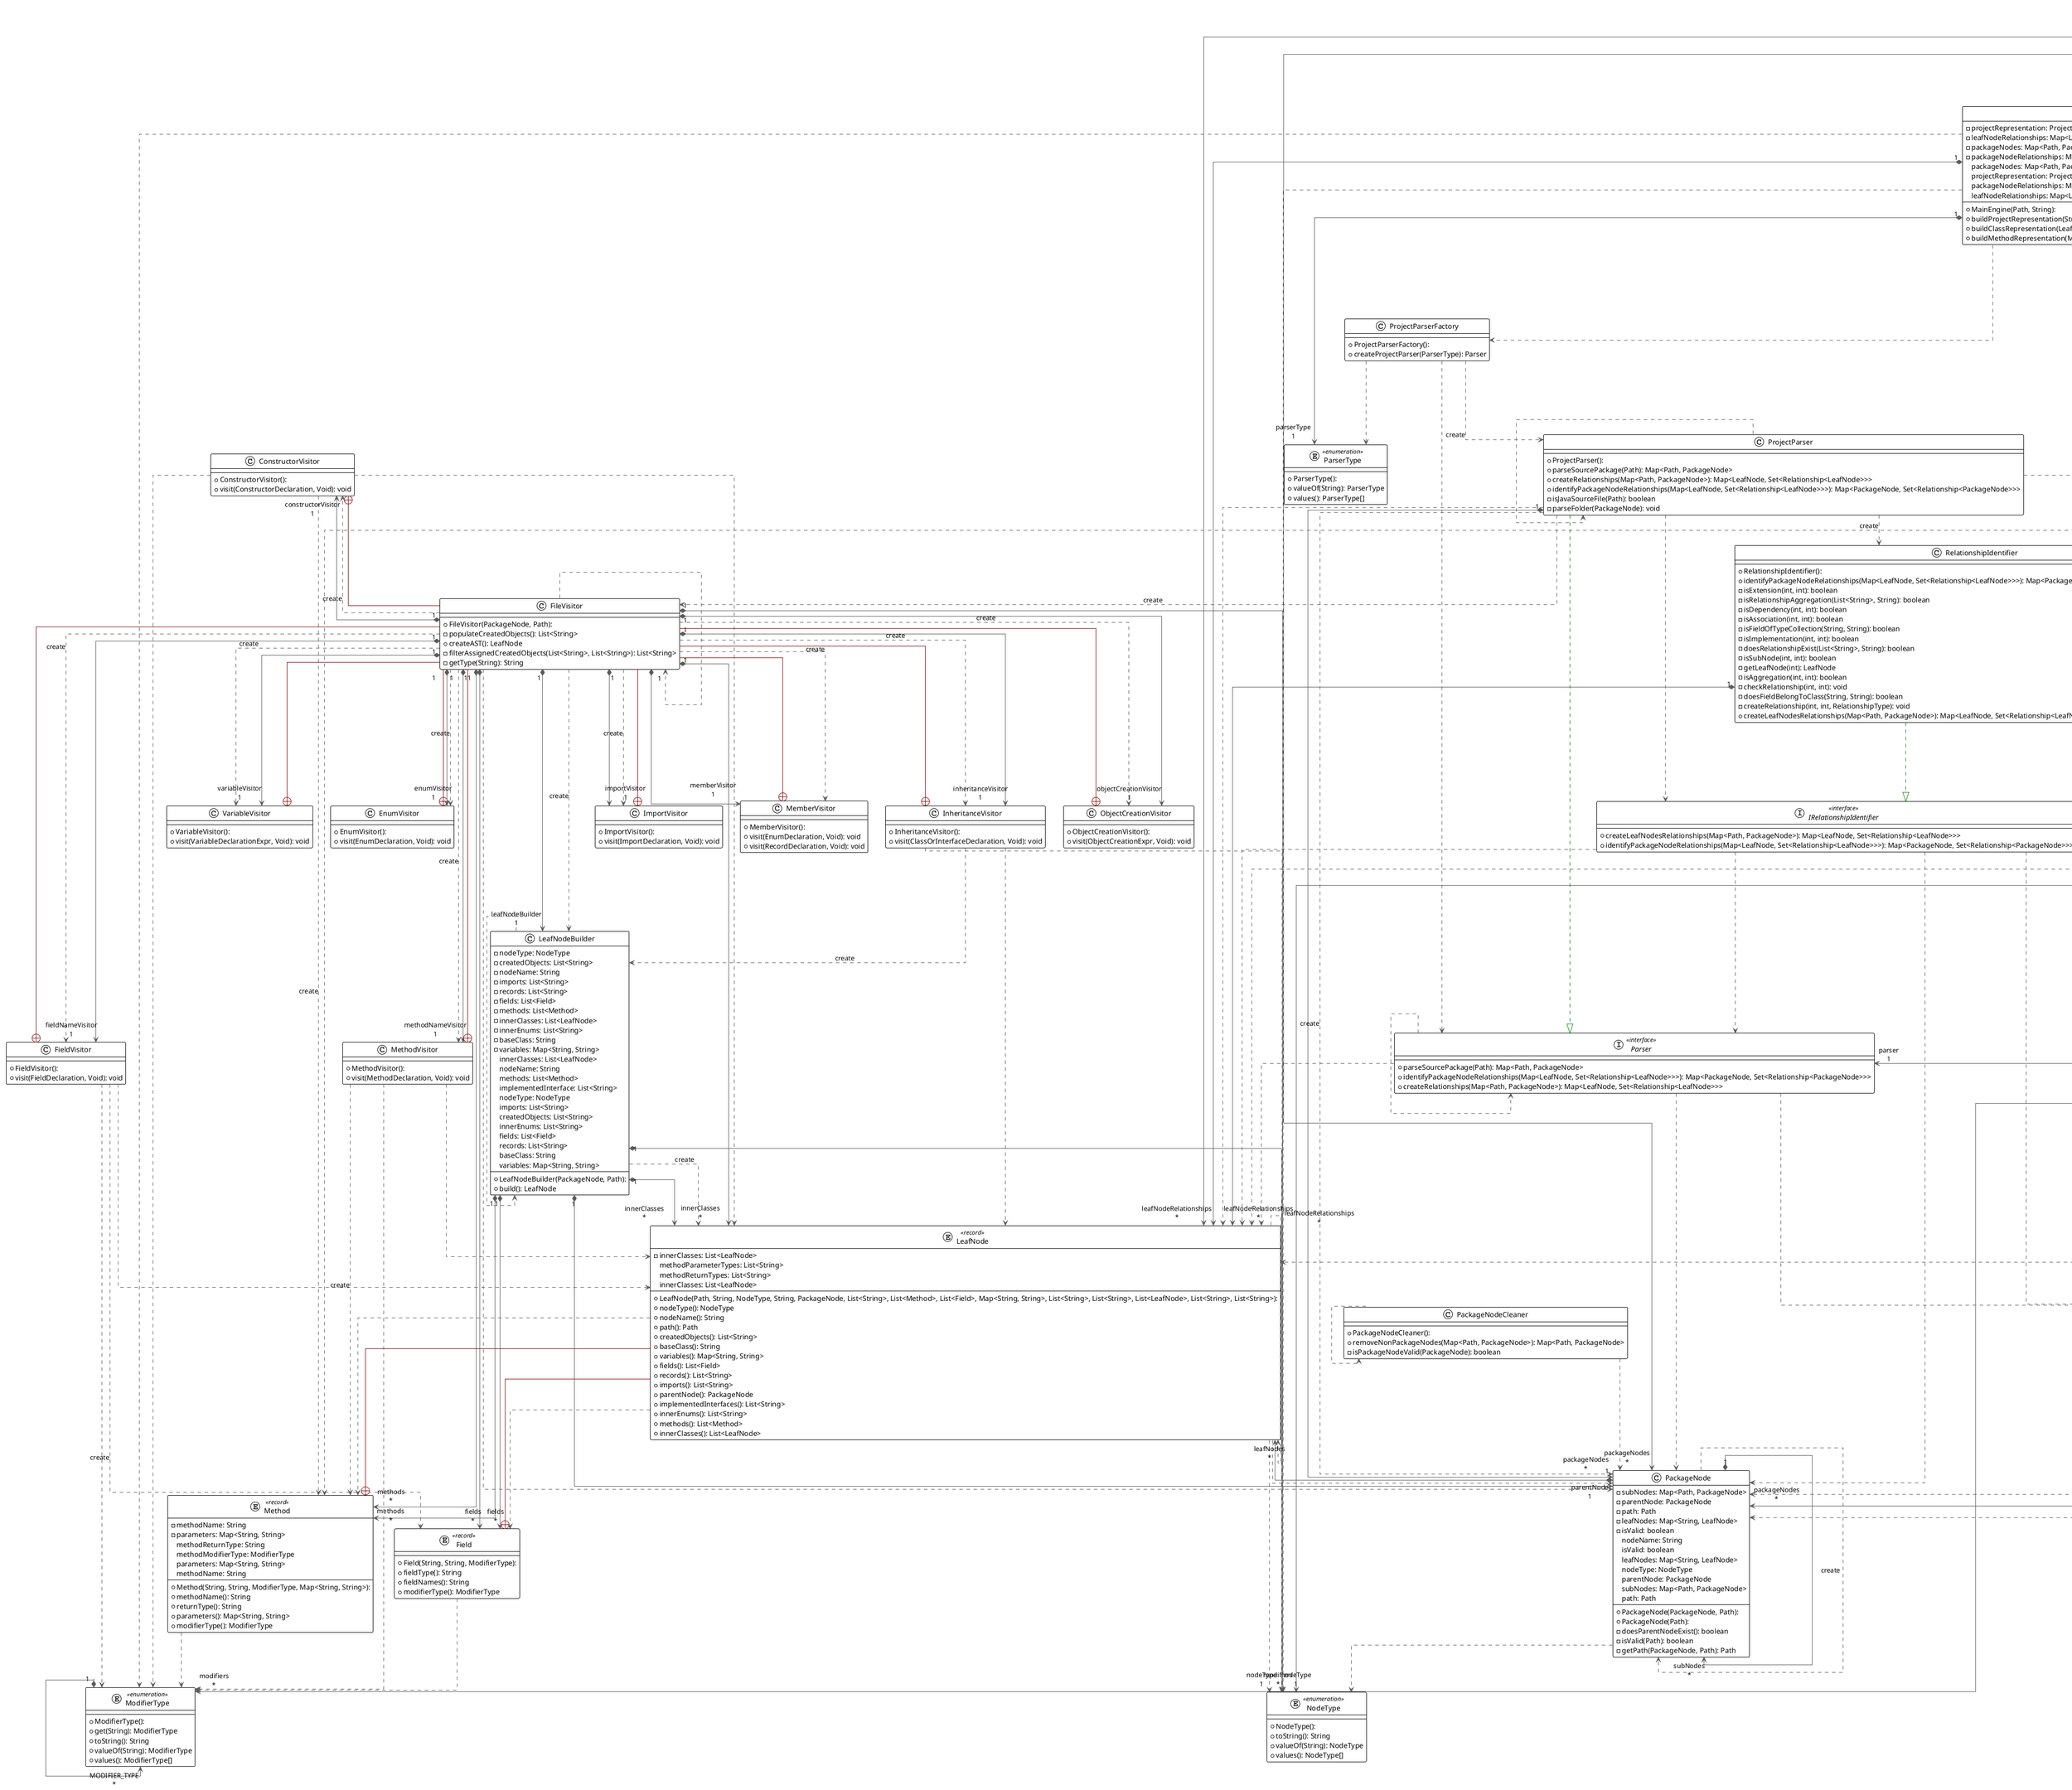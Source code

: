 @startuml

!theme plain
top to bottom direction
skinparam linetype ortho

class ClassRepresentation {
  + ClassRepresentation(String, List<NodeType>, List<String>, List<MethodRepresentation>, Set<Relationship<LeafNode>>, List<String>): 
  - modifiers: List<NodeType>
  - interfaces: List<String>
  - methods: List<MethodRepresentation>
  - className: String
  - relationships: Set<Relationship<LeafNode>>
  + toString(): String
  + findMethod(String): MethodRepresentation
   className: String
   modifiers: List<NodeType>
   methods: List<MethodRepresentation>
   relationships: Set<Relationship<LeafNode>>
   interfaces: List<String>
}
class ConstructorVisitor {
  + ConstructorVisitor(): 
  + visit(ConstructorDeclaration, Void): void
}
class DemoApp {
  + DemoApp(): 
  + setUp(): void
  + main(String[]): void
}
interface Directive << interface >>
class DirectiveFactory {
  + DirectiveFactory(): 
  + createDirective(String): Directive
}
class DirectiveParser {
  + DirectiveParser(String): 
  + parse(): Map<String, String>
}
class EnumVisitor {
  + EnumVisitor(): 
  + visit(EnumDeclaration, Void): void
}
entity Field << record >> {
  + Field(String, String, ModifierType): 
  + fieldType(): String
  + fieldNames(): String
  + modifierType(): ModifierType
}
class FieldVisitor {
  + FieldVisitor(): 
  + visit(FieldDeclaration, Void): void
}
class FileVisitor {
  + FileVisitor(PackageNode, Path): 
  - populateCreatedObjects(): List<String>
  + createAST(): LeafNode
  - filterAssignedCreatedObjects(List<String>, List<String>): List<String>
  - getType(String): String
}
class HappyPathTestCase {
  + HappyPathTestCase(String, String, String, List<String>): 
  - methodToTest: String
  - testType: String
  - directives: List<String>
  - testName: String
  - classToTest: String
   directives: List<String>
   classToTest: String
   methodToTest: String
   testName: String
   testType: String
}
interface IRelationshipIdentifier << interface >> {
  + createLeafNodesRelationships(Map<Path, PackageNode>): Map<LeafNode, Set<Relationship<LeafNode>>>
  + identifyPackageNodeRelationships(Map<LeafNode, Set<Relationship<LeafNode>>>): Map<PackageNode, Set<Relationship<PackageNode>>>
}
class ImportVisitor {
  + ImportVisitor(): 
  + visit(ImportDeclaration, Void): void
}
class InheritanceVisitor {
  + InheritanceVisitor(): 
  + visit(ClassOrInterfaceDeclaration, Void): void
}
entity LeafNode << record >> {
  + LeafNode(Path, String, NodeType, String, PackageNode, List<String>, List<Method>, List<Field>, Map<String, String>, List<String>, List<String>, List<LeafNode>, List<String>, List<String>): 
  - innerClasses: List<LeafNode>
  + nodeType(): NodeType
  + nodeName(): String
  + path(): Path
  + createdObjects(): List<String>
  + baseClass(): String
  + variables(): Map<String, String>
  + fields(): List<Field>
  + records(): List<String>
  + imports(): List<String>
  + parentNode(): PackageNode
  + implementedInterfaces(): List<String>
  + innerEnums(): List<String>
  + methods(): List<Method>
  + innerClasses(): List<LeafNode>
   methodParameterTypes: List<String>
   methodReturnTypes: List<String>
   innerClasses: List<LeafNode>
}
class LeafNodeBuilder {
  + LeafNodeBuilder(PackageNode, Path): 
  - nodeType: NodeType
  - createdObjects: List<String>
  - nodeName: String
  - imports: List<String>
  - records: List<String>
  - fields: List<Field>
  - methods: List<Method>
  - innerClasses: List<LeafNode>
  - innerEnums: List<String>
  - baseClass: String
  - variables: Map<String, String>
  + build(): LeafNode
   innerClasses: List<LeafNode>
   nodeName: String
   methods: List<Method>
   implementedInterface: List<String>
   nodeType: NodeType
   imports: List<String>
   createdObjects: List<String>
   innerEnums: List<String>
   fields: List<Field>
   records: List<String>
   baseClass: String
   variables: Map<String, String>
}
class MainEngine {
  + MainEngine(Path, String): 
  - projectRepresentation: ProjectRepresentation
  - leafNodeRelationships: Map<LeafNode, Set<Relationship<LeafNode>>>
  - packageNodes: Map<Path, PackageNode>
  - packageNodeRelationships: Map<PackageNode, Set<Relationship<PackageNode>>>
  + buildProjectRepresentation(String, Map<Path, PackageNode>, Map<PackageNode, Set<Relationship<PackageNode>>>, Map<LeafNode, Set<Relationship<LeafNode>>>): ProjectRepresentation
  + buildClassRepresentation(LeafNode, Map<LeafNode, Set<Relationship<LeafNode>>>): ClassRepresentation
  + buildMethodRepresentation(Method, Set<Relationship<LeafNode>>, List<String>): MethodRepresentation
   packageNodes: Map<Path, PackageNode>
   projectRepresentation: ProjectRepresentation
   packageNodeRelationships: Map<PackageNode, Set<Relationship<PackageNode>>>
   leafNodeRelationships: Map<LeafNode, Set<Relationship<LeafNode>>>
}
class MemberVisitor {
  + MemberVisitor(): 
  + visit(EnumDeclaration, Void): void
  + visit(RecordDeclaration, Void): void
}
entity Method << record >> {
  + Method(String, String, ModifierType, Map<String, String>): 
  - methodName: String
  - parameters: Map<String, String>
  + methodName(): String
  + returnType(): String
  + parameters(): Map<String, String>
  + modifierType(): ModifierType
   methodReturnType: String
   methodModifierType: ModifierType
   parameters: Map<String, String>
   methodName: String
}
class MethodNotFoundException {
  + MethodNotFoundException(String): 
}
class MethodRepresentation {
  + MethodRepresentation(String, String, Map<String, String>, List<ModifierType>, Set<Relationship<LeafNode>>, List<String>): 
  - modifiers: List<ModifierType>
  - returnType: String
  - relationships: Set<Relationship<LeafNode>>
  - methodName: String
  - parameters: Map<String, String>
  + toString(): String
   parameters: Map<String, String>
   methodName: String
   modifiers: List<ModifierType>
   returnType: String
   relationships: Set<Relationship<LeafNode>>
}
class MethodVisitor {
  + MethodVisitor(): 
  + visit(MethodDeclaration, Void): void
}
enum ModifierType << enumeration >> {
  + ModifierType(): 
  + get(String): ModifierType
  + toString(): String
  + valueOf(String): ModifierType
  + values(): ModifierType[]
}
enum NodeType << enumeration >> {
  + NodeType(): 
  + toString(): String
  + valueOf(String): NodeType
  + values(): NodeType[]
}
class ObjectCreationVisitor {
  + ObjectCreationVisitor(): 
  + visit(ObjectCreationExpr, Void): void
}
class PackageNode {
  + PackageNode(PackageNode, Path): 
  + PackageNode(Path): 
  - subNodes: Map<Path, PackageNode>
  - parentNode: PackageNode
  - path: Path
  - leafNodes: Map<String, LeafNode>
  - isValid: boolean
  - doesParentNodeExist(): boolean
  - isValid(Path): boolean
  - getPath(PackageNode, Path): Path
   nodeName: String
   isValid: boolean
   leafNodes: Map<String, LeafNode>
   nodeType: NodeType
   parentNode: PackageNode
   subNodes: Map<Path, PackageNode>
   path: Path
}
class PackageNodeCleaner {
  + PackageNodeCleaner(): 
  + removeNonPackageNodes(Map<Path, PackageNode>): Map<Path, PackageNode>
  - isPackageNodeValid(PackageNode): boolean
}
interface Parser << interface >> {
  + parseSourcePackage(Path): Map<Path, PackageNode>
  + identifyPackageNodeRelationships(Map<LeafNode, Set<Relationship<LeafNode>>>): Map<PackageNode, Set<Relationship<PackageNode>>>
  + createRelationships(Map<Path, PackageNode>): Map<LeafNode, Set<Relationship<LeafNode>>>
}
enum ParserType << enumeration >> {
  + ParserType(): 
  + valueOf(String): ParserType
  + values(): ParserType[]
}
class ProjectParser {
  + ProjectParser(): 
  + parseSourcePackage(Path): Map<Path, PackageNode>
  + createRelationships(Map<Path, PackageNode>): Map<LeafNode, Set<Relationship<LeafNode>>>
  + identifyPackageNodeRelationships(Map<LeafNode, Set<Relationship<LeafNode>>>): Map<PackageNode, Set<Relationship<PackageNode>>>
  - isJavaSourceFile(Path): boolean
  - parseFolder(PackageNode): void
}
class ProjectParserFactory {
  + ProjectParserFactory(): 
  + createProjectParser(ParserType): Parser
}
class ProjectRepresentation {
  + ProjectRepresentation(String, List<ClassRepresentation>, Set<Relationship<PackageNode>>): 
  - projectName: String
  - classes: List<ClassRepresentation>
  - relationships: Set<Relationship<PackageNode>>
  + toString(): String
  + findClass(String): ClassRepresentation
   classes: List<ClassRepresentation>
   relationships: Set<Relationship<PackageNode>>
   projectName: String
}
class RainyDayTestCase {
  + RainyDayTestCase(String, String, String, List<String>): 
  - classToTest: String
  - methodToTest: String
  - directives: List<String>
  - testType: String
  - testName: String
   directives: List<String>
   classToTest: String
   methodToTest: String
   testName: String
   testType: String
}
entity Relationship<T> << record >> {
  + Relationship(T, T, RelationshipType): 
  + relationshipType(): RelationshipType
  + startingNode(): T
  + endingNode(): T
}
class RelationshipIdentifier {
  + RelationshipIdentifier(): 
  + identifyPackageNodeRelationships(Map<LeafNode, Set<Relationship<LeafNode>>>): Map<PackageNode, Set<Relationship<PackageNode>>>
  - isExtension(int, int): boolean
  - isRelationshipAggregation(List<String>, String): boolean
  - isDependency(int, int): boolean
  - isAssociation(int, int): boolean
  - isFieldOfTypeCollection(String, String): boolean
  - isImplementation(int, int): boolean
  - doesRelationshipExist(List<String>, String): boolean
  - isSubNode(int, int): boolean
  - getLeafNode(int): LeafNode
  - isAggregation(int, int): boolean
  - checkRelationship(int, int): void
  - doesFieldBelongToClass(String, String): boolean
  - createRelationship(int, int, RelationshipType): void
  + createLeafNodesRelationships(Map<Path, PackageNode>): Map<LeafNode, Set<Relationship<LeafNode>>>
}
enum RelationshipType << enumeration >> {
  + RelationshipType(): 
  + toString(): String
  + values(): RelationshipType[]
  + valueOf(String): RelationshipType
}
interface SrcElement << interface >>
interface TestCase << interface >> {
   directives: List<String>
   classToTest: String
   methodToTest: String
   testName: String
   testType: String
}
class TestCaseFactory {
  + TestCaseFactory(): 
  + createTestCase(String, String, String, String, List<String>): TestCase
}
class TestCaseParser {
  + TestCaseParser(): 
  # getBufferedReader(Path): BufferedReader
  - parseLineToTestCase(String): TestCase
  + parseTestCases(Path): List<TestCase>
}
class VariableVisitor {
  + VariableVisitor(): 
  + visit(VariableDeclarationExpr, Void): void
}

ClassRepresentation      -[#595959,dashed]->  LeafNode                
ClassRepresentation      -[#595959,dashed]->  MethodNotFoundException : "«create»"
ClassRepresentation     "1" *-[#595959,plain]-> "methods\n*" MethodRepresentation    
ClassRepresentation     "1" *-[#595959,plain]-> "modifiers\n*" NodeType                
ClassRepresentation     "1" *-[#595959,plain]-> "relationships\n*" Relationship            
ClassRepresentation      -[#008200,dashed]-^  SrcElement              
ConstructorVisitor       +-[#820000,plain]-  FileVisitor             
ConstructorVisitor       -[#595959,dashed]->  LeafNode                
ConstructorVisitor       -[#595959,dashed]->  Method                  : "«create»"
ConstructorVisitor       -[#595959,dashed]->  ModifierType            
DemoApp                  -[#595959,dashed]->  DemoApp                 : "«create»"
DemoApp                 "1" *-[#595959,plain]-> "leafNodeRelationships\n*" LeafNode                
DemoApp                  -[#595959,dashed]->  MainEngine              : "«create»"
DemoApp                 "1" *-[#595959,plain]-> "mainEngine\n1" MainEngine              
DemoApp                 "1" *-[#595959,plain]-> "packageNodes\n*" PackageNode             
DemoApp                 "1" *-[#595959,plain]-> "projectRepresentation\n1" ProjectRepresentation   
DemoApp                  -[#595959,dashed]->  Relationship            
DirectiveFactory         -[#595959,dashed]->  Directive               
EnumVisitor              +-[#820000,plain]-  FileVisitor             
Field                    +-[#820000,plain]-  LeafNode                
Field                    -[#595959,dashed]->  ModifierType            
FieldVisitor             -[#595959,dashed]->  Field                   : "«create»"
FieldVisitor             +-[#820000,plain]-  FileVisitor             
FieldVisitor             -[#595959,dashed]->  LeafNode                
FieldVisitor             -[#595959,dashed]->  ModifierType            
FileVisitor              -[#595959,dashed]->  ConstructorVisitor      : "«create»"
FileVisitor             "1" *-[#595959,plain]-> "constructorVisitor\n1" ConstructorVisitor      
FileVisitor             "1" *-[#595959,plain]-> "enumVisitor\n1" EnumVisitor             
FileVisitor              -[#595959,dashed]->  EnumVisitor             : "«create»"
FileVisitor             "1" *-[#595959,plain]-> "fields\n*" Field                   
FileVisitor              -[#595959,dashed]->  FieldVisitor            : "«create»"
FileVisitor             "1" *-[#595959,plain]-> "fieldNameVisitor\n1" FieldVisitor            
FileVisitor              -[#595959,dashed]->  FileVisitor             
FileVisitor             "1" *-[#595959,plain]-> "importVisitor\n1" ImportVisitor           
FileVisitor              -[#595959,dashed]->  ImportVisitor           : "«create»"
FileVisitor             "1" *-[#595959,plain]-> "inheritanceVisitor\n1" InheritanceVisitor      
FileVisitor              -[#595959,dashed]->  InheritanceVisitor      : "«create»"
FileVisitor             "1" *-[#595959,plain]-> "innerClasses\n*" LeafNode                
FileVisitor             "1" *-[#595959,plain]-> "leafNodeBuilder\n1" LeafNodeBuilder         
FileVisitor              -[#595959,dashed]->  LeafNodeBuilder         : "«create»"
FileVisitor             "1" *-[#595959,plain]-> "memberVisitor\n1" MemberVisitor           
FileVisitor              -[#595959,dashed]->  MemberVisitor           : "«create»"
FileVisitor             "1" *-[#595959,plain]-> "methods\n*" Method                  
FileVisitor              -[#595959,dashed]->  MethodVisitor           : "«create»"
FileVisitor             "1" *-[#595959,plain]-> "methodNameVisitor\n1" MethodVisitor           
FileVisitor             "1" *-[#595959,plain]-> "nodeType\n1" NodeType                
FileVisitor             "1" *-[#595959,plain]-> "objectCreationVisitor\n1" ObjectCreationVisitor   
FileVisitor              -[#595959,dashed]->  ObjectCreationVisitor   : "«create»"
FileVisitor              -[#595959,dashed]->  PackageNode             
FileVisitor              -[#595959,dashed]->  VariableVisitor         : "«create»"
FileVisitor             "1" *-[#595959,plain]-> "variableVisitor\n1" VariableVisitor         
HappyPathTestCase        -[#008200,dashed]-^  TestCase                
IRelationshipIdentifier  -[#595959,dashed]->  LeafNode                
IRelationshipIdentifier  -[#595959,dashed]->  PackageNode             
IRelationshipIdentifier  -[#595959,dashed]->  Parser                  
IRelationshipIdentifier  -[#595959,dashed]->  Relationship            
ImportVisitor            +-[#820000,plain]-  FileVisitor             
InheritanceVisitor       +-[#820000,plain]-  FileVisitor             
InheritanceVisitor       -[#595959,dashed]->  LeafNode                
InheritanceVisitor       -[#595959,dashed]->  LeafNodeBuilder         : "«create»"
InheritanceVisitor       -[#595959,dashed]->  NodeType                
LeafNode                 -[#595959,dashed]->  Field                   
LeafNode                 -[#595959,dashed]->  LeafNode                
LeafNode                 -[#595959,dashed]->  Method                  
LeafNode                 -[#595959,dashed]->  NodeType                
LeafNode                 -[#595959,dashed]->  PackageNode             
LeafNodeBuilder         "1" *-[#595959,plain]-> "fields\n*" Field                   
LeafNodeBuilder          -[#595959,dashed]->  LeafNode                : "«create»"
LeafNodeBuilder         "1" *-[#595959,plain]-> "innerClasses\n*" LeafNode                
LeafNodeBuilder          -[#595959,dashed]->  LeafNodeBuilder         
LeafNodeBuilder         "1" *-[#595959,plain]-> "methods\n*" Method                  
LeafNodeBuilder         "1" *-[#595959,plain]-> "nodeType\n1" NodeType                
LeafNodeBuilder         "1" *-[#595959,plain]-> "parentNode\n1" PackageNode             
MainEngine               -[#595959,dashed]->  ClassRepresentation     : "«create»"
MainEngine              "1" *-[#595959,plain]-> "leafNodeRelationships\n*" LeafNode                
MainEngine               -[#595959,dashed]->  MainEngine              
MainEngine               -[#595959,dashed]->  Method                  
MainEngine               -[#595959,dashed]->  MethodRepresentation    : "«create»"
MainEngine               -[#595959,dashed]->  ModifierType            
MainEngine               -[#595959,dashed]->  NodeType                
MainEngine              "1" *-[#595959,plain]-> "packageNodes\n*" PackageNode             
MainEngine              "1" *-[#595959,plain]-> "parser\n1" Parser                  
MainEngine              "1" *-[#595959,plain]-> "parserType\n1" ParserType              
MainEngine               -[#595959,dashed]->  ProjectParserFactory    
MainEngine               -[#595959,dashed]->  ProjectRepresentation   : "«create»"
MainEngine              "1" *-[#595959,plain]-> "projectRepresentation\n1" ProjectRepresentation   
MainEngine               -[#595959,dashed]->  Relationship            
MemberVisitor            +-[#820000,plain]-  FileVisitor             
Method                   +-[#820000,plain]-  LeafNode                
Method                   -[#595959,dashed]->  ModifierType            
MethodRepresentation     -[#595959,dashed]->  LeafNode                
MethodRepresentation    "1" *-[#595959,plain]-> "modifiers\n*" ModifierType            
MethodRepresentation    "1" *-[#595959,plain]-> "relationships\n*" Relationship            
MethodRepresentation     -[#008200,dashed]-^  SrcElement              
MethodVisitor            +-[#820000,plain]-  FileVisitor             
MethodVisitor            -[#595959,dashed]->  LeafNode                
MethodVisitor            -[#595959,dashed]->  Method                  : "«create»"
MethodVisitor            -[#595959,dashed]->  ModifierType            
ModifierType            "1" *-[#595959,plain]-> "MODIFIER_TYPE\n*" ModifierType            
ObjectCreationVisitor    +-[#820000,plain]-  FileVisitor             
PackageNode             "1" *-[#595959,plain]-> "leafNodes\n*" LeafNode                
PackageNode              -[#595959,dashed]->  NodeType                
PackageNode             "1" *-[#595959,plain]-> "subNodes\n*" PackageNode             
PackageNode              -[#595959,dashed]->  PackageNode             : "«create»"
PackageNodeCleaner       -[#595959,dashed]->  PackageNode             
PackageNodeCleaner       -[#595959,dashed]->  PackageNodeCleaner      
Parser                   -[#595959,dashed]->  LeafNode                
Parser                   -[#595959,dashed]->  PackageNode             
Parser                   -[#595959,dashed]->  Parser                  
Parser                   -[#595959,dashed]->  Relationship            
ProjectParser            -[#595959,dashed]->  FileVisitor             : "«create»"
ProjectParser            -[#595959,dashed]->  IRelationshipIdentifier 
ProjectParser            -[#595959,dashed]->  LeafNode                
ProjectParser           "1" *-[#595959,plain]-> "packageNodes\n*" PackageNode             
ProjectParser            -[#595959,dashed]->  PackageNode             : "«create»"
ProjectParser            -[#008200,dashed]-^  Parser                  
ProjectParser            -[#595959,dashed]->  ProjectParser           
ProjectParser            -[#595959,dashed]->  Relationship            
ProjectParser            -[#595959,dashed]->  RelationshipIdentifier  : "«create»"
ProjectParserFactory     -[#595959,dashed]->  Parser                  
ProjectParserFactory     -[#595959,dashed]->  ParserType              
ProjectParserFactory     -[#595959,dashed]->  ProjectParser           : "«create»"
ProjectRepresentation   "1" *-[#595959,plain]-> "classes\n*" ClassRepresentation     
ProjectRepresentation    -[#595959,dashed]->  PackageNode             
ProjectRepresentation   "1" *-[#595959,plain]-> "relationships\n*" Relationship            
ProjectRepresentation    -[#008200,dashed]-^  SrcElement              
RainyDayTestCase         -[#008200,dashed]-^  TestCase                
Relationship             -[#595959,dashed]->  RelationshipType        
RelationshipIdentifier   -[#008200,dashed]-^  IRelationshipIdentifier 
RelationshipIdentifier  "1" *-[#595959,plain]-> "leafNodeRelationships\n*" LeafNode                
RelationshipIdentifier   -[#595959,dashed]->  PackageNode             
RelationshipIdentifier   -[#595959,dashed]->  Relationship            : "«create»"
RelationshipIdentifier   -[#595959,dashed]->  RelationshipIdentifier  
RelationshipIdentifier   -[#595959,dashed]->  RelationshipType        
TestCaseFactory          -[#595959,dashed]->  HappyPathTestCase       : "«create»"
TestCaseFactory          -[#595959,dashed]->  RainyDayTestCase        : "«create»"
TestCaseFactory          -[#595959,dashed]->  TestCase                
TestCaseParser           -[#595959,dashed]->  TestCase                
TestCaseParser           -[#595959,dashed]->  TestCaseFactory         
TestCaseParser           -[#595959,dashed]->  TestCaseParser          
VariableVisitor          +-[#820000,plain]-  FileVisitor             
@enduml

